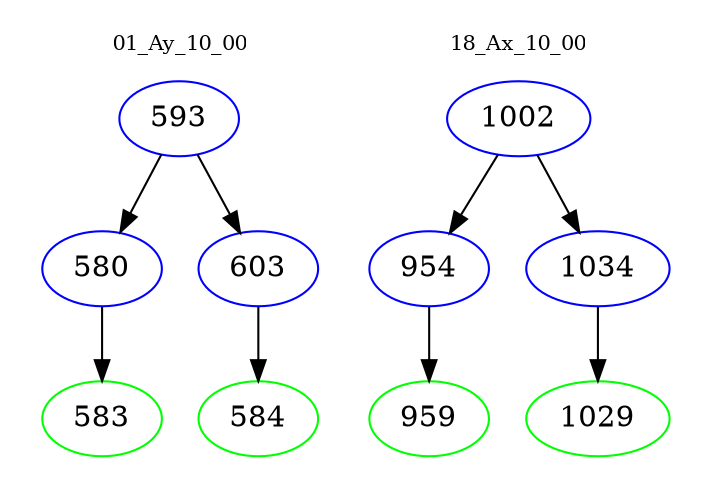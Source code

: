 digraph{
subgraph cluster_0 {
color = white
label = "01_Ay_10_00";
fontsize=10;
T0_593 [label="593", color="blue"]
T0_593 -> T0_580 [color="black"]
T0_580 [label="580", color="blue"]
T0_580 -> T0_583 [color="black"]
T0_583 [label="583", color="green"]
T0_593 -> T0_603 [color="black"]
T0_603 [label="603", color="blue"]
T0_603 -> T0_584 [color="black"]
T0_584 [label="584", color="green"]
}
subgraph cluster_1 {
color = white
label = "18_Ax_10_00";
fontsize=10;
T1_1002 [label="1002", color="blue"]
T1_1002 -> T1_954 [color="black"]
T1_954 [label="954", color="blue"]
T1_954 -> T1_959 [color="black"]
T1_959 [label="959", color="green"]
T1_1002 -> T1_1034 [color="black"]
T1_1034 [label="1034", color="blue"]
T1_1034 -> T1_1029 [color="black"]
T1_1029 [label="1029", color="green"]
}
}
